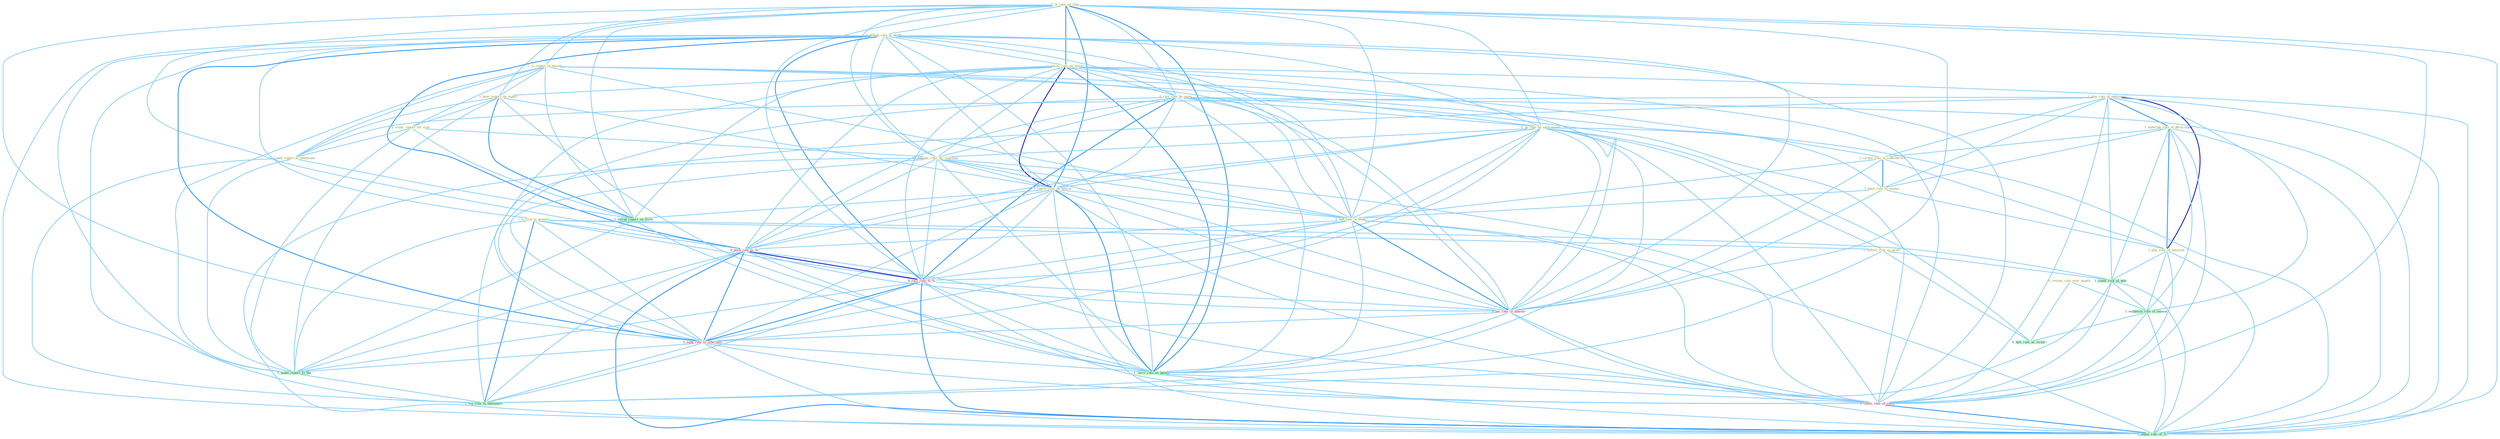 Graph G{ 
    node
    [shape=polygon,style=filled,width=.5,height=.06,color="#BDFCC9",fixedsize=true,fontsize=4,
    fontcolor="#2f4f4f"];
    {node
    [color="#ffffe0", fontcolor="#8b7d6b"] "1_is_rate_on_loan " "0_review_rule_over_month " "0_defend_rate_to_death " "1_lower_rate_on_stock " "1_is_report_in_bureau " "1_hear_report_on_experi " "1_'s_risk_to_protest " "1_plai_role_of_entitynam " "1_undertak_role_of_decis-make " "0_scour_report_for_clue " "0_rais_rate_by_point " "1_curtail_role_in_subcontract " "0_us_rate_as_instrument " "1_have_role_in_assess " "1_announc_rate_for_yearnum " "1_lower_rate_on_billion " "1_reflect_risk_as_profil " "0_had_rate_in_studi " "1_plai_role_of_messiah " "1_told_report_at_entitynam "}
{node [color="#fff0f5", fontcolor="#b22222"] "0_push_rate_to_% " "0_rais_rate_to_% " "0_pai_rate_in_quarter " "0_nudg_rate_to_othernum " "0_choos_rate_of_rebat "}
edge [color="#B0E2FF"];

	"1_is_rate_on_loan " -- "0_defend_rate_to_death " [w="1", color="#87cefa" ];
	"1_is_rate_on_loan " -- "1_lower_rate_on_stock " [w="2", color="#1e90ff" , len=0.8];
	"1_is_rate_on_loan " -- "1_is_report_in_bureau " [w="1", color="#87cefa" ];
	"1_is_rate_on_loan " -- "1_hear_report_on_experi " [w="1", color="#87cefa" ];
	"1_is_rate_on_loan " -- "0_rais_rate_by_point " [w="1", color="#87cefa" ];
	"1_is_rate_on_loan " -- "0_us_rate_as_instrument " [w="1", color="#87cefa" ];
	"1_is_rate_on_loan " -- "1_announc_rate_for_yearnum " [w="1", color="#87cefa" ];
	"1_is_rate_on_loan " -- "1_lower_rate_on_billion " [w="2", color="#1e90ff" , len=0.8];
	"1_is_rate_on_loan " -- "0_had_rate_in_studi " [w="1", color="#87cefa" ];
	"1_is_rate_on_loan " -- "0_push_rate_to_% " [w="1", color="#87cefa" ];
	"1_is_rate_on_loan " -- "0_rais_rate_to_% " [w="1", color="#87cefa" ];
	"1_is_rate_on_loan " -- "0_pai_rate_in_quarter " [w="1", color="#87cefa" ];
	"1_is_rate_on_loan " -- "0_nudg_rate_to_othernum " [w="1", color="#87cefa" ];
	"1_is_rate_on_loan " -- "1_includ_report_on_trade " [w="1", color="#87cefa" ];
	"1_is_rate_on_loan " -- "1_carri_rate_on_balanc " [w="2", color="#1e90ff" , len=0.8];
	"1_is_rate_on_loan " -- "0_choos_rate_of_rebat " [w="1", color="#87cefa" ];
	"1_is_rate_on_loan " -- "1_equal_rate_of_% " [w="1", color="#87cefa" ];
	"0_review_rule_over_month " -- "1_establish_rule_of_immun " [w="1", color="#87cefa" ];
	"0_review_rule_over_month " -- "0_hail_rule_as_victori " [w="1", color="#87cefa" ];
	"0_defend_rate_to_death " -- "1_lower_rate_on_stock " [w="1", color="#87cefa" ];
	"0_defend_rate_to_death " -- "1_'s_risk_to_protest " [w="1", color="#87cefa" ];
	"0_defend_rate_to_death " -- "0_rais_rate_by_point " [w="1", color="#87cefa" ];
	"0_defend_rate_to_death " -- "0_us_rate_as_instrument " [w="1", color="#87cefa" ];
	"0_defend_rate_to_death " -- "1_announc_rate_for_yearnum " [w="1", color="#87cefa" ];
	"0_defend_rate_to_death " -- "1_lower_rate_on_billion " [w="1", color="#87cefa" ];
	"0_defend_rate_to_death " -- "0_had_rate_in_studi " [w="1", color="#87cefa" ];
	"0_defend_rate_to_death " -- "0_push_rate_to_% " [w="2", color="#1e90ff" , len=0.8];
	"0_defend_rate_to_death " -- "0_rais_rate_to_% " [w="2", color="#1e90ff" , len=0.8];
	"0_defend_rate_to_death " -- "0_pai_rate_in_quarter " [w="1", color="#87cefa" ];
	"0_defend_rate_to_death " -- "0_nudg_rate_to_othernum " [w="2", color="#1e90ff" , len=0.8];
	"0_defend_rate_to_death " -- "1_carri_rate_on_balanc " [w="1", color="#87cefa" ];
	"0_defend_rate_to_death " -- "1_make_report_to_the " [w="1", color="#87cefa" ];
	"0_defend_rate_to_death " -- "0_choos_rate_of_rebat " [w="1", color="#87cefa" ];
	"0_defend_rate_to_death " -- "1_wa_risk_to_entitynam " [w="1", color="#87cefa" ];
	"0_defend_rate_to_death " -- "1_equal_rate_of_% " [w="1", color="#87cefa" ];
	"1_lower_rate_on_stock " -- "1_hear_report_on_experi " [w="1", color="#87cefa" ];
	"1_lower_rate_on_stock " -- "0_rais_rate_by_point " [w="1", color="#87cefa" ];
	"1_lower_rate_on_stock " -- "0_us_rate_as_instrument " [w="1", color="#87cefa" ];
	"1_lower_rate_on_stock " -- "1_announc_rate_for_yearnum " [w="1", color="#87cefa" ];
	"1_lower_rate_on_stock " -- "1_lower_rate_on_billion " [w="3", color="#0000cd" , len=0.6];
	"1_lower_rate_on_stock " -- "0_had_rate_in_studi " [w="1", color="#87cefa" ];
	"1_lower_rate_on_stock " -- "0_push_rate_to_% " [w="1", color="#87cefa" ];
	"1_lower_rate_on_stock " -- "0_rais_rate_to_% " [w="1", color="#87cefa" ];
	"1_lower_rate_on_stock " -- "0_pai_rate_in_quarter " [w="1", color="#87cefa" ];
	"1_lower_rate_on_stock " -- "0_nudg_rate_to_othernum " [w="1", color="#87cefa" ];
	"1_lower_rate_on_stock " -- "1_includ_report_on_trade " [w="1", color="#87cefa" ];
	"1_lower_rate_on_stock " -- "1_carri_rate_on_balanc " [w="2", color="#1e90ff" , len=0.8];
	"1_lower_rate_on_stock " -- "0_choos_rate_of_rebat " [w="1", color="#87cefa" ];
	"1_lower_rate_on_stock " -- "1_equal_rate_of_% " [w="1", color="#87cefa" ];
	"1_is_report_in_bureau " -- "1_hear_report_on_experi " [w="1", color="#87cefa" ];
	"1_is_report_in_bureau " -- "0_scour_report_for_clue " [w="1", color="#87cefa" ];
	"1_is_report_in_bureau " -- "1_curtail_role_in_subcontract " [w="1", color="#87cefa" ];
	"1_is_report_in_bureau " -- "1_have_role_in_assess " [w="1", color="#87cefa" ];
	"1_is_report_in_bureau " -- "0_had_rate_in_studi " [w="1", color="#87cefa" ];
	"1_is_report_in_bureau " -- "1_told_report_at_entitynam " [w="1", color="#87cefa" ];
	"1_is_report_in_bureau " -- "0_pai_rate_in_quarter " [w="1", color="#87cefa" ];
	"1_is_report_in_bureau " -- "1_includ_report_on_trade " [w="1", color="#87cefa" ];
	"1_is_report_in_bureau " -- "1_make_report_to_the " [w="1", color="#87cefa" ];
	"1_hear_report_on_experi " -- "0_scour_report_for_clue " [w="1", color="#87cefa" ];
	"1_hear_report_on_experi " -- "1_lower_rate_on_billion " [w="1", color="#87cefa" ];
	"1_hear_report_on_experi " -- "1_told_report_at_entitynam " [w="1", color="#87cefa" ];
	"1_hear_report_on_experi " -- "1_includ_report_on_trade " [w="2", color="#1e90ff" , len=0.8];
	"1_hear_report_on_experi " -- "1_carri_rate_on_balanc " [w="1", color="#87cefa" ];
	"1_hear_report_on_experi " -- "1_make_report_to_the " [w="1", color="#87cefa" ];
	"1_'s_risk_to_protest " -- "1_reflect_risk_as_profil " [w="1", color="#87cefa" ];
	"1_'s_risk_to_protest " -- "1_count_risk_of_new " [w="1", color="#87cefa" ];
	"1_'s_risk_to_protest " -- "0_push_rate_to_% " [w="1", color="#87cefa" ];
	"1_'s_risk_to_protest " -- "0_rais_rate_to_% " [w="1", color="#87cefa" ];
	"1_'s_risk_to_protest " -- "0_nudg_rate_to_othernum " [w="1", color="#87cefa" ];
	"1_'s_risk_to_protest " -- "1_make_report_to_the " [w="1", color="#87cefa" ];
	"1_'s_risk_to_protest " -- "1_wa_risk_to_entitynam " [w="2", color="#1e90ff" , len=0.8];
	"1_plai_role_of_entitynam " -- "1_undertak_role_of_decis-make " [w="2", color="#1e90ff" , len=0.8];
	"1_plai_role_of_entitynam " -- "1_curtail_role_in_subcontract " [w="1", color="#87cefa" ];
	"1_plai_role_of_entitynam " -- "1_have_role_in_assess " [w="1", color="#87cefa" ];
	"1_plai_role_of_entitynam " -- "1_plai_role_of_messiah " [w="3", color="#0000cd" , len=0.6];
	"1_plai_role_of_entitynam " -- "1_told_report_at_entitynam " [w="1", color="#87cefa" ];
	"1_plai_role_of_entitynam " -- "1_count_risk_of_new " [w="1", color="#87cefa" ];
	"1_plai_role_of_entitynam " -- "1_establish_rule_of_immun " [w="1", color="#87cefa" ];
	"1_plai_role_of_entitynam " -- "0_choos_rate_of_rebat " [w="1", color="#87cefa" ];
	"1_plai_role_of_entitynam " -- "1_wa_risk_to_entitynam " [w="1", color="#87cefa" ];
	"1_plai_role_of_entitynam " -- "1_equal_rate_of_% " [w="1", color="#87cefa" ];
	"1_undertak_role_of_decis-make " -- "1_curtail_role_in_subcontract " [w="1", color="#87cefa" ];
	"1_undertak_role_of_decis-make " -- "1_have_role_in_assess " [w="1", color="#87cefa" ];
	"1_undertak_role_of_decis-make " -- "1_plai_role_of_messiah " [w="2", color="#1e90ff" , len=0.8];
	"1_undertak_role_of_decis-make " -- "1_count_risk_of_new " [w="1", color="#87cefa" ];
	"1_undertak_role_of_decis-make " -- "1_establish_rule_of_immun " [w="1", color="#87cefa" ];
	"1_undertak_role_of_decis-make " -- "0_choos_rate_of_rebat " [w="1", color="#87cefa" ];
	"1_undertak_role_of_decis-make " -- "1_equal_rate_of_% " [w="1", color="#87cefa" ];
	"0_scour_report_for_clue " -- "1_announc_rate_for_yearnum " [w="1", color="#87cefa" ];
	"0_scour_report_for_clue " -- "1_told_report_at_entitynam " [w="1", color="#87cefa" ];
	"0_scour_report_for_clue " -- "1_includ_report_on_trade " [w="1", color="#87cefa" ];
	"0_scour_report_for_clue " -- "1_make_report_to_the " [w="1", color="#87cefa" ];
	"0_rais_rate_by_point " -- "0_us_rate_as_instrument " [w="1", color="#87cefa" ];
	"0_rais_rate_by_point " -- "1_announc_rate_for_yearnum " [w="1", color="#87cefa" ];
	"0_rais_rate_by_point " -- "1_lower_rate_on_billion " [w="1", color="#87cefa" ];
	"0_rais_rate_by_point " -- "0_had_rate_in_studi " [w="1", color="#87cefa" ];
	"0_rais_rate_by_point " -- "0_push_rate_to_% " [w="1", color="#87cefa" ];
	"0_rais_rate_by_point " -- "0_rais_rate_to_% " [w="2", color="#1e90ff" , len=0.8];
	"0_rais_rate_by_point " -- "0_pai_rate_in_quarter " [w="1", color="#87cefa" ];
	"0_rais_rate_by_point " -- "0_nudg_rate_to_othernum " [w="1", color="#87cefa" ];
	"0_rais_rate_by_point " -- "1_carri_rate_on_balanc " [w="1", color="#87cefa" ];
	"0_rais_rate_by_point " -- "0_choos_rate_of_rebat " [w="1", color="#87cefa" ];
	"0_rais_rate_by_point " -- "1_equal_rate_of_% " [w="1", color="#87cefa" ];
	"1_curtail_role_in_subcontract " -- "1_have_role_in_assess " [w="2", color="#1e90ff" , len=0.8];
	"1_curtail_role_in_subcontract " -- "0_had_rate_in_studi " [w="1", color="#87cefa" ];
	"1_curtail_role_in_subcontract " -- "1_plai_role_of_messiah " [w="1", color="#87cefa" ];
	"1_curtail_role_in_subcontract " -- "0_pai_rate_in_quarter " [w="1", color="#87cefa" ];
	"0_us_rate_as_instrument " -- "1_announc_rate_for_yearnum " [w="1", color="#87cefa" ];
	"0_us_rate_as_instrument " -- "1_lower_rate_on_billion " [w="1", color="#87cefa" ];
	"0_us_rate_as_instrument " -- "1_reflect_risk_as_profil " [w="1", color="#87cefa" ];
	"0_us_rate_as_instrument " -- "0_had_rate_in_studi " [w="1", color="#87cefa" ];
	"0_us_rate_as_instrument " -- "0_push_rate_to_% " [w="1", color="#87cefa" ];
	"0_us_rate_as_instrument " -- "0_rais_rate_to_% " [w="1", color="#87cefa" ];
	"0_us_rate_as_instrument " -- "0_pai_rate_in_quarter " [w="1", color="#87cefa" ];
	"0_us_rate_as_instrument " -- "0_nudg_rate_to_othernum " [w="1", color="#87cefa" ];
	"0_us_rate_as_instrument " -- "1_carri_rate_on_balanc " [w="1", color="#87cefa" ];
	"0_us_rate_as_instrument " -- "0_choos_rate_of_rebat " [w="1", color="#87cefa" ];
	"0_us_rate_as_instrument " -- "0_hail_rule_as_victori " [w="1", color="#87cefa" ];
	"0_us_rate_as_instrument " -- "1_equal_rate_of_% " [w="1", color="#87cefa" ];
	"1_have_role_in_assess " -- "0_had_rate_in_studi " [w="1", color="#87cefa" ];
	"1_have_role_in_assess " -- "1_plai_role_of_messiah " [w="1", color="#87cefa" ];
	"1_have_role_in_assess " -- "0_pai_rate_in_quarter " [w="1", color="#87cefa" ];
	"1_announc_rate_for_yearnum " -- "1_lower_rate_on_billion " [w="1", color="#87cefa" ];
	"1_announc_rate_for_yearnum " -- "0_had_rate_in_studi " [w="1", color="#87cefa" ];
	"1_announc_rate_for_yearnum " -- "0_push_rate_to_% " [w="1", color="#87cefa" ];
	"1_announc_rate_for_yearnum " -- "0_rais_rate_to_% " [w="1", color="#87cefa" ];
	"1_announc_rate_for_yearnum " -- "0_pai_rate_in_quarter " [w="1", color="#87cefa" ];
	"1_announc_rate_for_yearnum " -- "0_nudg_rate_to_othernum " [w="1", color="#87cefa" ];
	"1_announc_rate_for_yearnum " -- "1_carri_rate_on_balanc " [w="1", color="#87cefa" ];
	"1_announc_rate_for_yearnum " -- "0_choos_rate_of_rebat " [w="1", color="#87cefa" ];
	"1_announc_rate_for_yearnum " -- "1_equal_rate_of_% " [w="1", color="#87cefa" ];
	"1_lower_rate_on_billion " -- "0_had_rate_in_studi " [w="1", color="#87cefa" ];
	"1_lower_rate_on_billion " -- "0_push_rate_to_% " [w="1", color="#87cefa" ];
	"1_lower_rate_on_billion " -- "0_rais_rate_to_% " [w="1", color="#87cefa" ];
	"1_lower_rate_on_billion " -- "0_pai_rate_in_quarter " [w="1", color="#87cefa" ];
	"1_lower_rate_on_billion " -- "0_nudg_rate_to_othernum " [w="1", color="#87cefa" ];
	"1_lower_rate_on_billion " -- "1_includ_report_on_trade " [w="1", color="#87cefa" ];
	"1_lower_rate_on_billion " -- "1_carri_rate_on_balanc " [w="2", color="#1e90ff" , len=0.8];
	"1_lower_rate_on_billion " -- "0_choos_rate_of_rebat " [w="1", color="#87cefa" ];
	"1_lower_rate_on_billion " -- "1_equal_rate_of_% " [w="1", color="#87cefa" ];
	"1_reflect_risk_as_profil " -- "1_count_risk_of_new " [w="1", color="#87cefa" ];
	"1_reflect_risk_as_profil " -- "1_wa_risk_to_entitynam " [w="1", color="#87cefa" ];
	"1_reflect_risk_as_profil " -- "0_hail_rule_as_victori " [w="1", color="#87cefa" ];
	"0_had_rate_in_studi " -- "0_push_rate_to_% " [w="1", color="#87cefa" ];
	"0_had_rate_in_studi " -- "0_rais_rate_to_% " [w="1", color="#87cefa" ];
	"0_had_rate_in_studi " -- "0_pai_rate_in_quarter " [w="2", color="#1e90ff" , len=0.8];
	"0_had_rate_in_studi " -- "0_nudg_rate_to_othernum " [w="1", color="#87cefa" ];
	"0_had_rate_in_studi " -- "1_carri_rate_on_balanc " [w="1", color="#87cefa" ];
	"0_had_rate_in_studi " -- "0_choos_rate_of_rebat " [w="1", color="#87cefa" ];
	"0_had_rate_in_studi " -- "1_equal_rate_of_% " [w="1", color="#87cefa" ];
	"1_plai_role_of_messiah " -- "1_count_risk_of_new " [w="1", color="#87cefa" ];
	"1_plai_role_of_messiah " -- "1_establish_rule_of_immun " [w="1", color="#87cefa" ];
	"1_plai_role_of_messiah " -- "0_choos_rate_of_rebat " [w="1", color="#87cefa" ];
	"1_plai_role_of_messiah " -- "1_equal_rate_of_% " [w="1", color="#87cefa" ];
	"1_told_report_at_entitynam " -- "1_includ_report_on_trade " [w="1", color="#87cefa" ];
	"1_told_report_at_entitynam " -- "1_make_report_to_the " [w="1", color="#87cefa" ];
	"1_told_report_at_entitynam " -- "1_wa_risk_to_entitynam " [w="1", color="#87cefa" ];
	"1_count_risk_of_new " -- "1_establish_rule_of_immun " [w="1", color="#87cefa" ];
	"1_count_risk_of_new " -- "0_choos_rate_of_rebat " [w="1", color="#87cefa" ];
	"1_count_risk_of_new " -- "1_wa_risk_to_entitynam " [w="1", color="#87cefa" ];
	"1_count_risk_of_new " -- "1_equal_rate_of_% " [w="1", color="#87cefa" ];
	"0_push_rate_to_% " -- "0_rais_rate_to_% " [w="3", color="#0000cd" , len=0.6];
	"0_push_rate_to_% " -- "0_pai_rate_in_quarter " [w="1", color="#87cefa" ];
	"0_push_rate_to_% " -- "0_nudg_rate_to_othernum " [w="2", color="#1e90ff" , len=0.8];
	"0_push_rate_to_% " -- "1_carri_rate_on_balanc " [w="1", color="#87cefa" ];
	"0_push_rate_to_% " -- "1_make_report_to_the " [w="1", color="#87cefa" ];
	"0_push_rate_to_% " -- "0_choos_rate_of_rebat " [w="1", color="#87cefa" ];
	"0_push_rate_to_% " -- "1_wa_risk_to_entitynam " [w="1", color="#87cefa" ];
	"0_push_rate_to_% " -- "1_equal_rate_of_% " [w="2", color="#1e90ff" , len=0.8];
	"0_rais_rate_to_% " -- "0_pai_rate_in_quarter " [w="1", color="#87cefa" ];
	"0_rais_rate_to_% " -- "0_nudg_rate_to_othernum " [w="2", color="#1e90ff" , len=0.8];
	"0_rais_rate_to_% " -- "1_carri_rate_on_balanc " [w="1", color="#87cefa" ];
	"0_rais_rate_to_% " -- "1_make_report_to_the " [w="1", color="#87cefa" ];
	"0_rais_rate_to_% " -- "0_choos_rate_of_rebat " [w="1", color="#87cefa" ];
	"0_rais_rate_to_% " -- "1_wa_risk_to_entitynam " [w="1", color="#87cefa" ];
	"0_rais_rate_to_% " -- "1_equal_rate_of_% " [w="2", color="#1e90ff" , len=0.8];
	"1_establish_rule_of_immun " -- "0_choos_rate_of_rebat " [w="1", color="#87cefa" ];
	"1_establish_rule_of_immun " -- "0_hail_rule_as_victori " [w="1", color="#87cefa" ];
	"1_establish_rule_of_immun " -- "1_equal_rate_of_% " [w="1", color="#87cefa" ];
	"0_pai_rate_in_quarter " -- "0_nudg_rate_to_othernum " [w="1", color="#87cefa" ];
	"0_pai_rate_in_quarter " -- "1_carri_rate_on_balanc " [w="1", color="#87cefa" ];
	"0_pai_rate_in_quarter " -- "0_choos_rate_of_rebat " [w="1", color="#87cefa" ];
	"0_pai_rate_in_quarter " -- "1_equal_rate_of_% " [w="1", color="#87cefa" ];
	"0_nudg_rate_to_othernum " -- "1_carri_rate_on_balanc " [w="1", color="#87cefa" ];
	"0_nudg_rate_to_othernum " -- "1_make_report_to_the " [w="1", color="#87cefa" ];
	"0_nudg_rate_to_othernum " -- "0_choos_rate_of_rebat " [w="1", color="#87cefa" ];
	"0_nudg_rate_to_othernum " -- "1_wa_risk_to_entitynam " [w="1", color="#87cefa" ];
	"0_nudg_rate_to_othernum " -- "1_equal_rate_of_% " [w="1", color="#87cefa" ];
	"1_includ_report_on_trade " -- "1_carri_rate_on_balanc " [w="1", color="#87cefa" ];
	"1_includ_report_on_trade " -- "1_make_report_to_the " [w="1", color="#87cefa" ];
	"1_carri_rate_on_balanc " -- "0_choos_rate_of_rebat " [w="1", color="#87cefa" ];
	"1_carri_rate_on_balanc " -- "1_equal_rate_of_% " [w="1", color="#87cefa" ];
	"1_make_report_to_the " -- "1_wa_risk_to_entitynam " [w="1", color="#87cefa" ];
	"0_choos_rate_of_rebat " -- "1_equal_rate_of_% " [w="2", color="#1e90ff" , len=0.8];
}